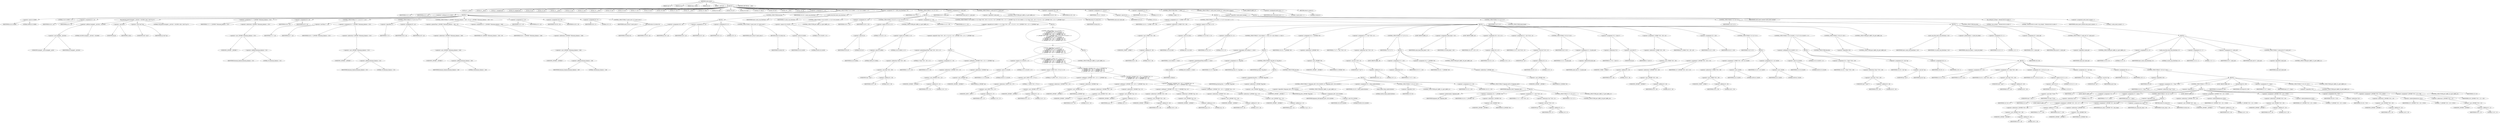 digraph cache_insert {  
"1000126" [label = "(METHOD,cache_insert)" ]
"1000127" [label = "(PARAM,char *s)" ]
"1000128" [label = "(PARAM,int cp)" ]
"1000129" [label = "(PARAM,time_t time1)" ]
"1000130" [label = "(PARAM,int a4)" ]
"1000131" [label = "(PARAM,__int16 a5)" ]
"1000132" [label = "(BLOCK,,)" ]
"1000133" [label = "(LOCAL,v5: __int16)" ]
"1000134" [label = "(LOCAL,v6: __int16)" ]
"1000135" [label = "(LOCAL,v7: unsigned int)" ]
"1000136" [label = "(LOCAL,v8: unsigned int)" ]
"1000137" [label = "(LOCAL,v9: int)" ]
"1000138" [label = "(LOCAL,v10: int)" ]
"1000139" [label = "(LOCAL,v11: __int16)" ]
"1000140" [label = "(LOCAL,v12: int)" ]
"1000141" [label = "(LOCAL,v13: int)" ]
"1000142" [label = "(LOCAL,v14: __int16)" ]
"1000143" [label = "(LOCAL,v15: int)" ]
"1000144" [label = "(LOCAL,v16: int)" ]
"1000145" [label = "(LOCAL,v17: int *)" ]
"1000146" [label = "(LOCAL,v19: int)" ]
"1000147" [label = "(LOCAL,v20: bool)" ]
"1000148" [label = "(LOCAL,v21: int *)" ]
"1000149" [label = "(LOCAL,v22: __int16)" ]
"1000150" [label = "(LOCAL,v23: char)" ]
"1000151" [label = "(LOCAL,v24: char *)" ]
"1000152" [label = "(LOCAL,v25: int *)" ]
"1000153" [label = "(LOCAL,v26: char *)" ]
"1000154" [label = "(LOCAL,v27: time_t)" ]
"1000155" [label = "(LOCAL,v28: int)" ]
"1000156" [label = "(LOCAL,v29: __int16)" ]
"1000157" [label = "(LOCAL,v30: int)" ]
"1000158" [label = "(<operator>.assignment,v5 = a5)" ]
"1000159" [label = "(IDENTIFIER,v5,v5 = a5)" ]
"1000160" [label = "(IDENTIFIER,a5,v5 = a5)" ]
"1000161" [label = "(CONTROL_STRUCTURE,if ( (a5 & 0x980) != 0 ),if ( (a5 & 0x980) != 0 ))" ]
"1000162" [label = "(<operator>.notEquals,(a5 & 0x980) != 0)" ]
"1000163" [label = "(<operator>.and,a5 & 0x980)" ]
"1000164" [label = "(IDENTIFIER,a5,a5 & 0x980)" ]
"1000165" [label = "(LITERAL,0x980,a5 & 0x980)" ]
"1000166" [label = "(LITERAL,0,(a5 & 0x980) != 0)" ]
"1000167" [label = "(BLOCK,,)" ]
"1000168" [label = "(<operator>.assignment,v6 = a5)" ]
"1000169" [label = "(IDENTIFIER,v6,v6 = a5)" ]
"1000170" [label = "(IDENTIFIER,a5,v6 = a5)" ]
"1000171" [label = "(log_query,log_query((unsigned __int16)a5 + 0x10000, (int)s, (void *)cp, 0))" ]
"1000172" [label = "(<operator>.addition,(unsigned __int16)a5 + 0x10000)" ]
"1000173" [label = "(<operator>.cast,(unsigned __int16)a5)" ]
"1000174" [label = "(UNKNOWN,unsigned __int16,unsigned __int16)" ]
"1000175" [label = "(IDENTIFIER,a5,(unsigned __int16)a5)" ]
"1000176" [label = "(LITERAL,0x10000,(unsigned __int16)a5 + 0x10000)" ]
"1000177" [label = "(<operator>.cast,(int)s)" ]
"1000178" [label = "(UNKNOWN,int,int)" ]
"1000179" [label = "(IDENTIFIER,s,(int)s)" ]
"1000180" [label = "(<operator>.cast,(void *)cp)" ]
"1000181" [label = "(UNKNOWN,void *,void *)" ]
"1000182" [label = "(IDENTIFIER,cp,(void *)cp)" ]
"1000183" [label = "(LITERAL,0,log_query((unsigned __int16)a5 + 0x10000, (int)s, (void *)cp, 0))" ]
"1000184" [label = "(<operator>.assignment,v7 = *(_DWORD *)(dnsmasq_daemon + 252))" ]
"1000185" [label = "(IDENTIFIER,v7,v7 = *(_DWORD *)(dnsmasq_daemon + 252))" ]
"1000186" [label = "(<operator>.indirection,*(_DWORD *)(dnsmasq_daemon + 252))" ]
"1000187" [label = "(<operator>.cast,(_DWORD *)(dnsmasq_daemon + 252))" ]
"1000188" [label = "(UNKNOWN,_DWORD *,_DWORD *)" ]
"1000189" [label = "(<operator>.addition,dnsmasq_daemon + 252)" ]
"1000190" [label = "(IDENTIFIER,dnsmasq_daemon,dnsmasq_daemon + 252)" ]
"1000191" [label = "(LITERAL,252,dnsmasq_daemon + 252)" ]
"1000192" [label = "(<operator>.assignment,v8 = a4)" ]
"1000193" [label = "(IDENTIFIER,v8,v8 = a4)" ]
"1000194" [label = "(IDENTIFIER,a4,v8 = a4)" ]
"1000195" [label = "(CONTROL_STRUCTURE,if ( v7 < a4 ),if ( v7 < a4 ))" ]
"1000196" [label = "(<operator>.lessThan,v7 < a4)" ]
"1000197" [label = "(IDENTIFIER,v7,v7 < a4)" ]
"1000198" [label = "(IDENTIFIER,a4,v7 < a4)" ]
"1000199" [label = "(<operator>.assignment,v8 = *(_DWORD *)(dnsmasq_daemon + 252))" ]
"1000200" [label = "(IDENTIFIER,v8,v8 = *(_DWORD *)(dnsmasq_daemon + 252))" ]
"1000201" [label = "(<operator>.indirection,*(_DWORD *)(dnsmasq_daemon + 252))" ]
"1000202" [label = "(<operator>.cast,(_DWORD *)(dnsmasq_daemon + 252))" ]
"1000203" [label = "(UNKNOWN,_DWORD *,_DWORD *)" ]
"1000204" [label = "(<operator>.addition,dnsmasq_daemon + 252)" ]
"1000205" [label = "(IDENTIFIER,dnsmasq_daemon,dnsmasq_daemon + 252)" ]
"1000206" [label = "(LITERAL,252,dnsmasq_daemon + 252)" ]
"1000207" [label = "(CONTROL_STRUCTURE,if ( !v7 ),if ( !v7 ))" ]
"1000208" [label = "(<operator>.logicalNot,!v7)" ]
"1000209" [label = "(IDENTIFIER,v7,!v7)" ]
"1000210" [label = "(<operator>.assignment,v8 = a4)" ]
"1000211" [label = "(IDENTIFIER,v8,v8 = a4)" ]
"1000212" [label = "(IDENTIFIER,a4,v8 = a4)" ]
"1000213" [label = "(CONTROL_STRUCTURE,if ( *(_DWORD *)(dnsmasq_daemon + 248) > v8 ),if ( *(_DWORD *)(dnsmasq_daemon + 248) > v8 ))" ]
"1000214" [label = "(<operator>.greaterThan,*(_DWORD *)(dnsmasq_daemon + 248) > v8)" ]
"1000215" [label = "(<operator>.indirection,*(_DWORD *)(dnsmasq_daemon + 248))" ]
"1000216" [label = "(<operator>.cast,(_DWORD *)(dnsmasq_daemon + 248))" ]
"1000217" [label = "(UNKNOWN,_DWORD *,_DWORD *)" ]
"1000218" [label = "(<operator>.addition,dnsmasq_daemon + 248)" ]
"1000219" [label = "(IDENTIFIER,dnsmasq_daemon,dnsmasq_daemon + 248)" ]
"1000220" [label = "(LITERAL,248,dnsmasq_daemon + 248)" ]
"1000221" [label = "(IDENTIFIER,v8,*(_DWORD *)(dnsmasq_daemon + 248) > v8)" ]
"1000222" [label = "(<operator>.assignment,v8 = *(_DWORD *)(dnsmasq_daemon + 248))" ]
"1000223" [label = "(IDENTIFIER,v8,v8 = *(_DWORD *)(dnsmasq_daemon + 248))" ]
"1000224" [label = "(<operator>.indirection,*(_DWORD *)(dnsmasq_daemon + 248))" ]
"1000225" [label = "(<operator>.cast,(_DWORD *)(dnsmasq_daemon + 248))" ]
"1000226" [label = "(UNKNOWN,_DWORD *,_DWORD *)" ]
"1000227" [label = "(<operator>.addition,dnsmasq_daemon + 248)" ]
"1000228" [label = "(IDENTIFIER,dnsmasq_daemon,dnsmasq_daemon + 248)" ]
"1000229" [label = "(LITERAL,248,dnsmasq_daemon + 248)" ]
"1000230" [label = "(<operator>.assignment,v5 = a5)" ]
"1000231" [label = "(IDENTIFIER,v5,v5 = a5)" ]
"1000232" [label = "(IDENTIFIER,a5,v5 = a5)" ]
"1000233" [label = "(<operator>.assignment,v30 = v8)" ]
"1000234" [label = "(IDENTIFIER,v30,v30 = v8)" ]
"1000235" [label = "(IDENTIFIER,v8,v30 = v8)" ]
"1000236" [label = "(<operator>.assignment,v9 = 0)" ]
"1000237" [label = "(IDENTIFIER,v9,v9 = 0)" ]
"1000238" [label = "(LITERAL,0,v9 = 0)" ]
"1000239" [label = "(CONTROL_STRUCTURE,if ( insert_error ),if ( insert_error ))" ]
"1000240" [label = "(IDENTIFIER,insert_error,if ( insert_error ))" ]
"1000241" [label = "(RETURN,return v9;,return v9;)" ]
"1000242" [label = "(IDENTIFIER,v9,return v9;)" ]
"1000243" [label = "(CONTROL_STRUCTURE,else,else)" ]
"1000244" [label = "(BLOCK,,)" ]
"1000245" [label = "(<operator>.assignment,v30 = a4)" ]
"1000246" [label = "(IDENTIFIER,v30,v30 = a4)" ]
"1000247" [label = "(IDENTIFIER,a4,v30 = a4)" ]
"1000248" [label = "(<operator>.assignment,v6 = a5)" ]
"1000249" [label = "(IDENTIFIER,v6,v6 = a5)" ]
"1000250" [label = "(IDENTIFIER,a5,v6 = a5)" ]
"1000251" [label = "(<operator>.assignment,v9 = 0)" ]
"1000252" [label = "(IDENTIFIER,v9,v9 = 0)" ]
"1000253" [label = "(LITERAL,0,v9 = 0)" ]
"1000254" [label = "(CONTROL_STRUCTURE,if ( insert_error ),if ( insert_error ))" ]
"1000255" [label = "(IDENTIFIER,insert_error,if ( insert_error ))" ]
"1000256" [label = "(RETURN,return v9;,return v9;)" ]
"1000257" [label = "(IDENTIFIER,v9,return v9;)" ]
"1000258" [label = "(<operator>.assignment,v10 = cache_scan_free(time1, v5))" ]
"1000259" [label = "(IDENTIFIER,v10,v10 = cache_scan_free(time1, v5))" ]
"1000260" [label = "(cache_scan_free,cache_scan_free(time1, v5))" ]
"1000261" [label = "(IDENTIFIER,time1,cache_scan_free(time1, v5))" ]
"1000262" [label = "(IDENTIFIER,v5,cache_scan_free(time1, v5))" ]
"1000263" [label = "(CONTROL_STRUCTURE,if ( v10 ),if ( v10 ))" ]
"1000264" [label = "(IDENTIFIER,v10,if ( v10 ))" ]
"1000265" [label = "(BLOCK,,)" ]
"1000266" [label = "(CONTROL_STRUCTURE,if ( (v6 & 0x180) == 0 ),if ( (v6 & 0x180) == 0 ))" ]
"1000267" [label = "(<operator>.equals,(v6 & 0x180) == 0)" ]
"1000268" [label = "(<operator>.and,v6 & 0x180)" ]
"1000269" [label = "(IDENTIFIER,v6,v6 & 0x180)" ]
"1000270" [label = "(LITERAL,0x180,v6 & 0x180)" ]
"1000271" [label = "(LITERAL,0,(v6 & 0x180) == 0)" ]
"1000272" [label = "(CONTROL_STRUCTURE,goto LABEL_41;,goto LABEL_41;)" ]
"1000273" [label = "(<operator>.assignment,v9 = v10)" ]
"1000274" [label = "(IDENTIFIER,v9,v9 = v10)" ]
"1000275" [label = "(IDENTIFIER,v10,v9 = v10)" ]
"1000276" [label = "(CONTROL_STRUCTURE,if ( (v6 & 8) == 0 ),if ( (v6 & 8) == 0 ))" ]
"1000277" [label = "(<operator>.equals,(v6 & 8) == 0)" ]
"1000278" [label = "(<operator>.and,v6 & 8)" ]
"1000279" [label = "(IDENTIFIER,v6,v6 & 8)" ]
"1000280" [label = "(LITERAL,8,v6 & 8)" ]
"1000281" [label = "(LITERAL,0,(v6 & 8) == 0)" ]
"1000282" [label = "(CONTROL_STRUCTURE,goto LABEL_41;,goto LABEL_41;)" ]
"1000283" [label = "(<operator>.assignment,v11 = v6)" ]
"1000284" [label = "(IDENTIFIER,v11,v11 = v6)" ]
"1000285" [label = "(IDENTIFIER,v6,v11 = v6)" ]
"1000286" [label = "(CONTROL_STRUCTURE,if ( (a5 & 0x80u) == 0 || *(char *)(v9 + 36) >= 0 || (v11 = v6, *(_DWORD *)(v9 + 12) != *(_DWORD *)cp) ),if ( (a5 & 0x80u) == 0 || *(char *)(v9 + 36) >= 0 || (v11 = v6, *(_DWORD *)(v9 + 12) != *(_DWORD *)cp) ))" ]
"1000287" [label = "(<operator>.logicalOr,(a5 & 0x80u) == 0 || *(char *)(v9 + 36) >= 0 || (v11 = v6, *(_DWORD *)(v9 + 12) != *(_DWORD *)cp))" ]
"1000288" [label = "(<operator>.equals,(a5 & 0x80u) == 0)" ]
"1000289" [label = "(<operator>.and,a5 & 0x80u)" ]
"1000290" [label = "(IDENTIFIER,a5,a5 & 0x80u)" ]
"1000291" [label = "(LITERAL,0x80u,a5 & 0x80u)" ]
"1000292" [label = "(LITERAL,0,(a5 & 0x80u) == 0)" ]
"1000293" [label = "(<operator>.logicalOr,*(char *)(v9 + 36) >= 0 || (v11 = v6, *(_DWORD *)(v9 + 12) != *(_DWORD *)cp))" ]
"1000294" [label = "(<operator>.greaterEqualsThan,*(char *)(v9 + 36) >= 0)" ]
"1000295" [label = "(<operator>.indirection,*(char *)(v9 + 36))" ]
"1000296" [label = "(<operator>.cast,(char *)(v9 + 36))" ]
"1000297" [label = "(UNKNOWN,char *,char *)" ]
"1000298" [label = "(<operator>.addition,v9 + 36)" ]
"1000299" [label = "(IDENTIFIER,v9,v9 + 36)" ]
"1000300" [label = "(LITERAL,36,v9 + 36)" ]
"1000301" [label = "(LITERAL,0,*(char *)(v9 + 36) >= 0)" ]
"1000302" [label = "(BLOCK,,)" ]
"1000303" [label = "(<operator>.assignment,v11 = v6)" ]
"1000304" [label = "(IDENTIFIER,v11,v11 = v6)" ]
"1000305" [label = "(IDENTIFIER,v6,v11 = v6)" ]
"1000306" [label = "(<operator>.notEquals,*(_DWORD *)(v9 + 12) != *(_DWORD *)cp)" ]
"1000307" [label = "(<operator>.indirection,*(_DWORD *)(v9 + 12))" ]
"1000308" [label = "(<operator>.cast,(_DWORD *)(v9 + 12))" ]
"1000309" [label = "(UNKNOWN,_DWORD *,_DWORD *)" ]
"1000310" [label = "(<operator>.addition,v9 + 12)" ]
"1000311" [label = "(IDENTIFIER,v9,v9 + 12)" ]
"1000312" [label = "(LITERAL,12,v9 + 12)" ]
"1000313" [label = "(<operator>.indirection,*(_DWORD *)cp)" ]
"1000314" [label = "(<operator>.cast,(_DWORD *)cp)" ]
"1000315" [label = "(UNKNOWN,_DWORD *,_DWORD *)" ]
"1000316" [label = "(IDENTIFIER,cp,(_DWORD *)cp)" ]
"1000317" [label = "(BLOCK,,)" ]
"1000318" [label = "(CONTROL_STRUCTURE,if ( (v11 & 0x100) == 0\n        || (*(_BYTE *)(v9 + 37) & 1) == 0\n        || *(_DWORD *)(v9 + 12) != *(_DWORD *)cp\n        || *(_DWORD *)(v9 + 16) != *(_DWORD *)(cp + 4)\n        || *(_DWORD *)(v9 + 20) != *(_DWORD *)(cp + 8)\n        || *(_DWORD *)(v9 + 24) != *(_DWORD *)(cp + 12) ),if ( (v11 & 0x100) == 0\n        || (*(_BYTE *)(v9 + 37) & 1) == 0\n        || *(_DWORD *)(v9 + 12) != *(_DWORD *)cp\n        || *(_DWORD *)(v9 + 16) != *(_DWORD *)(cp + 4)\n        || *(_DWORD *)(v9 + 20) != *(_DWORD *)(cp + 8)\n        || *(_DWORD *)(v9 + 24) != *(_DWORD *)(cp + 12) ))" ]
"1000319" [label = "(<operator>.logicalOr,(v11 & 0x100) == 0\n        || (*(_BYTE *)(v9 + 37) & 1) == 0\n        || *(_DWORD *)(v9 + 12) != *(_DWORD *)cp\n        || *(_DWORD *)(v9 + 16) != *(_DWORD *)(cp + 4)\n        || *(_DWORD *)(v9 + 20) != *(_DWORD *)(cp + 8)\n        || *(_DWORD *)(v9 + 24) != *(_DWORD *)(cp + 12))" ]
"1000320" [label = "(<operator>.equals,(v11 & 0x100) == 0)" ]
"1000321" [label = "(<operator>.and,v11 & 0x100)" ]
"1000322" [label = "(IDENTIFIER,v11,v11 & 0x100)" ]
"1000323" [label = "(LITERAL,0x100,v11 & 0x100)" ]
"1000324" [label = "(LITERAL,0,(v11 & 0x100) == 0)" ]
"1000325" [label = "(<operator>.logicalOr,(*(_BYTE *)(v9 + 37) & 1) == 0\n        || *(_DWORD *)(v9 + 12) != *(_DWORD *)cp\n        || *(_DWORD *)(v9 + 16) != *(_DWORD *)(cp + 4)\n        || *(_DWORD *)(v9 + 20) != *(_DWORD *)(cp + 8)\n        || *(_DWORD *)(v9 + 24) != *(_DWORD *)(cp + 12))" ]
"1000326" [label = "(<operator>.equals,(*(_BYTE *)(v9 + 37) & 1) == 0)" ]
"1000327" [label = "(<operator>.and,*(_BYTE *)(v9 + 37) & 1)" ]
"1000328" [label = "(<operator>.indirection,*(_BYTE *)(v9 + 37))" ]
"1000329" [label = "(<operator>.cast,(_BYTE *)(v9 + 37))" ]
"1000330" [label = "(UNKNOWN,_BYTE *,_BYTE *)" ]
"1000331" [label = "(<operator>.addition,v9 + 37)" ]
"1000332" [label = "(IDENTIFIER,v9,v9 + 37)" ]
"1000333" [label = "(LITERAL,37,v9 + 37)" ]
"1000334" [label = "(LITERAL,1,*(_BYTE *)(v9 + 37) & 1)" ]
"1000335" [label = "(LITERAL,0,(*(_BYTE *)(v9 + 37) & 1) == 0)" ]
"1000336" [label = "(<operator>.logicalOr,*(_DWORD *)(v9 + 12) != *(_DWORD *)cp\n        || *(_DWORD *)(v9 + 16) != *(_DWORD *)(cp + 4)\n        || *(_DWORD *)(v9 + 20) != *(_DWORD *)(cp + 8)\n        || *(_DWORD *)(v9 + 24) != *(_DWORD *)(cp + 12))" ]
"1000337" [label = "(<operator>.notEquals,*(_DWORD *)(v9 + 12) != *(_DWORD *)cp)" ]
"1000338" [label = "(<operator>.indirection,*(_DWORD *)(v9 + 12))" ]
"1000339" [label = "(<operator>.cast,(_DWORD *)(v9 + 12))" ]
"1000340" [label = "(UNKNOWN,_DWORD *,_DWORD *)" ]
"1000341" [label = "(<operator>.addition,v9 + 12)" ]
"1000342" [label = "(IDENTIFIER,v9,v9 + 12)" ]
"1000343" [label = "(LITERAL,12,v9 + 12)" ]
"1000344" [label = "(<operator>.indirection,*(_DWORD *)cp)" ]
"1000345" [label = "(<operator>.cast,(_DWORD *)cp)" ]
"1000346" [label = "(UNKNOWN,_DWORD *,_DWORD *)" ]
"1000347" [label = "(IDENTIFIER,cp,(_DWORD *)cp)" ]
"1000348" [label = "(<operator>.logicalOr,*(_DWORD *)(v9 + 16) != *(_DWORD *)(cp + 4)\n        || *(_DWORD *)(v9 + 20) != *(_DWORD *)(cp + 8)\n        || *(_DWORD *)(v9 + 24) != *(_DWORD *)(cp + 12))" ]
"1000349" [label = "(<operator>.notEquals,*(_DWORD *)(v9 + 16) != *(_DWORD *)(cp + 4))" ]
"1000350" [label = "(<operator>.indirection,*(_DWORD *)(v9 + 16))" ]
"1000351" [label = "(<operator>.cast,(_DWORD *)(v9 + 16))" ]
"1000352" [label = "(UNKNOWN,_DWORD *,_DWORD *)" ]
"1000353" [label = "(<operator>.addition,v9 + 16)" ]
"1000354" [label = "(IDENTIFIER,v9,v9 + 16)" ]
"1000355" [label = "(LITERAL,16,v9 + 16)" ]
"1000356" [label = "(<operator>.indirection,*(_DWORD *)(cp + 4))" ]
"1000357" [label = "(<operator>.cast,(_DWORD *)(cp + 4))" ]
"1000358" [label = "(UNKNOWN,_DWORD *,_DWORD *)" ]
"1000359" [label = "(<operator>.addition,cp + 4)" ]
"1000360" [label = "(IDENTIFIER,cp,cp + 4)" ]
"1000361" [label = "(LITERAL,4,cp + 4)" ]
"1000362" [label = "(<operator>.logicalOr,*(_DWORD *)(v9 + 20) != *(_DWORD *)(cp + 8)\n        || *(_DWORD *)(v9 + 24) != *(_DWORD *)(cp + 12))" ]
"1000363" [label = "(<operator>.notEquals,*(_DWORD *)(v9 + 20) != *(_DWORD *)(cp + 8))" ]
"1000364" [label = "(<operator>.indirection,*(_DWORD *)(v9 + 20))" ]
"1000365" [label = "(<operator>.cast,(_DWORD *)(v9 + 20))" ]
"1000366" [label = "(UNKNOWN,_DWORD *,_DWORD *)" ]
"1000367" [label = "(<operator>.addition,v9 + 20)" ]
"1000368" [label = "(IDENTIFIER,v9,v9 + 20)" ]
"1000369" [label = "(LITERAL,20,v9 + 20)" ]
"1000370" [label = "(<operator>.indirection,*(_DWORD *)(cp + 8))" ]
"1000371" [label = "(<operator>.cast,(_DWORD *)(cp + 8))" ]
"1000372" [label = "(UNKNOWN,_DWORD *,_DWORD *)" ]
"1000373" [label = "(<operator>.addition,cp + 8)" ]
"1000374" [label = "(IDENTIFIER,cp,cp + 8)" ]
"1000375" [label = "(LITERAL,8,cp + 8)" ]
"1000376" [label = "(<operator>.notEquals,*(_DWORD *)(v9 + 24) != *(_DWORD *)(cp + 12))" ]
"1000377" [label = "(<operator>.indirection,*(_DWORD *)(v9 + 24))" ]
"1000378" [label = "(<operator>.cast,(_DWORD *)(v9 + 24))" ]
"1000379" [label = "(UNKNOWN,_DWORD *,_DWORD *)" ]
"1000380" [label = "(<operator>.addition,v9 + 24)" ]
"1000381" [label = "(IDENTIFIER,v9,v9 + 24)" ]
"1000382" [label = "(LITERAL,24,v9 + 24)" ]
"1000383" [label = "(<operator>.indirection,*(_DWORD *)(cp + 12))" ]
"1000384" [label = "(<operator>.cast,(_DWORD *)(cp + 12))" ]
"1000385" [label = "(UNKNOWN,_DWORD *,_DWORD *)" ]
"1000386" [label = "(<operator>.addition,cp + 12)" ]
"1000387" [label = "(IDENTIFIER,cp,cp + 12)" ]
"1000388" [label = "(LITERAL,12,cp + 12)" ]
"1000389" [label = "(BLOCK,,)" ]
"1000390" [label = "(CONTROL_STRUCTURE,goto LABEL_41;,goto LABEL_41;)" ]
"1000391" [label = "(RETURN,return v9;,return v9;)" ]
"1000392" [label = "(IDENTIFIER,v9,return v9;)" ]
"1000393" [label = "(<operator>.assignment,v9 = cache_tail)" ]
"1000394" [label = "(IDENTIFIER,v9,v9 = cache_tail)" ]
"1000395" [label = "(IDENTIFIER,cache_tail,v9 = cache_tail)" ]
"1000396" [label = "(CONTROL_STRUCTURE,if ( !cache_tail ),if ( !cache_tail ))" ]
"1000397" [label = "(<operator>.logicalNot,!cache_tail)" ]
"1000398" [label = "(IDENTIFIER,cache_tail,!cache_tail)" ]
"1000399" [label = "(CONTROL_STRUCTURE,goto LABEL_41;,goto LABEL_41;)" ]
"1000400" [label = "(<operator>.assignment,v29 = v6)" ]
"1000401" [label = "(IDENTIFIER,v29,v29 = v6)" ]
"1000402" [label = "(IDENTIFIER,v6,v29 = v6)" ]
"1000403" [label = "(<operator>.assignment,v12 = v6 & 4)" ]
"1000404" [label = "(IDENTIFIER,v12,v12 = v6 & 4)" ]
"1000405" [label = "(<operator>.and,v6 & 4)" ]
"1000406" [label = "(IDENTIFIER,v6,v6 & 4)" ]
"1000407" [label = "(LITERAL,4,v6 & 4)" ]
"1000408" [label = "(<operator>.assignment,v13 = 0)" ]
"1000409" [label = "(IDENTIFIER,v13,v13 = 0)" ]
"1000410" [label = "(LITERAL,0,v13 = 0)" ]
"1000411" [label = "(CONTROL_STRUCTURE,while ( 1 ),while ( 1 ))" ]
"1000412" [label = "(LITERAL,1,while ( 1 ))" ]
"1000413" [label = "(BLOCK,,)" ]
"1000414" [label = "(<operator>.assignment,v14 = *(_WORD *)(v9 + 36))" ]
"1000415" [label = "(IDENTIFIER,v14,v14 = *(_WORD *)(v9 + 36))" ]
"1000416" [label = "(<operator>.indirection,*(_WORD *)(v9 + 36))" ]
"1000417" [label = "(<operator>.cast,(_WORD *)(v9 + 36))" ]
"1000418" [label = "(UNKNOWN,_WORD *,_WORD *)" ]
"1000419" [label = "(<operator>.addition,v9 + 36)" ]
"1000420" [label = "(IDENTIFIER,v9,v9 + 36)" ]
"1000421" [label = "(LITERAL,36,v9 + 36)" ]
"1000422" [label = "(CONTROL_STRUCTURE,if ( (v14 & 0xC) == 0 ),if ( (v14 & 0xC) == 0 ))" ]
"1000423" [label = "(<operator>.equals,(v14 & 0xC) == 0)" ]
"1000424" [label = "(<operator>.and,v14 & 0xC)" ]
"1000425" [label = "(IDENTIFIER,v14,v14 & 0xC)" ]
"1000426" [label = "(LITERAL,0xC,v14 & 0xC)" ]
"1000427" [label = "(LITERAL,0,(v14 & 0xC) == 0)" ]
"1000428" [label = "(BLOCK,,)" ]
"1000429" [label = "(<operator>.assignment,v15 = 0)" ]
"1000430" [label = "(IDENTIFIER,v15,v15 = 0)" ]
"1000431" [label = "(LITERAL,0,v15 = 0)" ]
"1000432" [label = "(CONTROL_STRUCTURE,if ( s && strlen(s) >= 0x32 ),if ( s && strlen(s) >= 0x32 ))" ]
"1000433" [label = "(<operator>.logicalAnd,s && strlen(s) >= 0x32)" ]
"1000434" [label = "(IDENTIFIER,s,s && strlen(s) >= 0x32)" ]
"1000435" [label = "(<operator>.greaterEqualsThan,strlen(s) >= 0x32)" ]
"1000436" [label = "(strlen,strlen(s))" ]
"1000437" [label = "(IDENTIFIER,s,strlen(s))" ]
"1000438" [label = "(LITERAL,0x32,strlen(s) >= 0x32)" ]
"1000439" [label = "(BLOCK,,)" ]
"1000440" [label = "(<operator>.assignment,v15 = big_free)" ]
"1000441" [label = "(IDENTIFIER,v15,v15 = big_free)" ]
"1000442" [label = "(IDENTIFIER,big_free,v15 = big_free)" ]
"1000443" [label = "(CONTROL_STRUCTURE,if ( big_free ),if ( big_free ))" ]
"1000444" [label = "(IDENTIFIER,big_free,if ( big_free ))" ]
"1000445" [label = "(BLOCK,,)" ]
"1000446" [label = "(<operator>.assignment,big_free = *(_DWORD *)big_free)" ]
"1000447" [label = "(IDENTIFIER,big_free,big_free = *(_DWORD *)big_free)" ]
"1000448" [label = "(<operator>.indirection,*(_DWORD *)big_free)" ]
"1000449" [label = "(<operator>.cast,(_DWORD *)big_free)" ]
"1000450" [label = "(UNKNOWN,_DWORD *,_DWORD *)" ]
"1000451" [label = "(IDENTIFIER,big_free,(_DWORD *)big_free)" ]
"1000452" [label = "(CONTROL_STRUCTURE,else,else)" ]
"1000453" [label = "(BLOCK,,)" ]
"1000454" [label = "(CONTROL_STRUCTURE,if ( !(bignames_left | v29 & 0x5000) ),if ( !(bignames_left | v29 & 0x5000) ))" ]
"1000455" [label = "(<operator>.logicalNot,!(bignames_left | v29 & 0x5000))" ]
"1000456" [label = "(<operator>.or,bignames_left | v29 & 0x5000)" ]
"1000457" [label = "(IDENTIFIER,bignames_left,bignames_left | v29 & 0x5000)" ]
"1000458" [label = "(<operator>.and,v29 & 0x5000)" ]
"1000459" [label = "(IDENTIFIER,v29,v29 & 0x5000)" ]
"1000460" [label = "(LITERAL,0x5000,v29 & 0x5000)" ]
"1000461" [label = "(CONTROL_STRUCTURE,goto LABEL_41;,goto LABEL_41;)" ]
"1000462" [label = "(<operator>.assignment,v19 = whine_malloc(0x404u))" ]
"1000463" [label = "(IDENTIFIER,v19,v19 = whine_malloc(0x404u))" ]
"1000464" [label = "(whine_malloc,whine_malloc(0x404u))" ]
"1000465" [label = "(LITERAL,0x404u,whine_malloc(0x404u))" ]
"1000466" [label = "(CONTROL_STRUCTURE,if ( !v19 ),if ( !v19 ))" ]
"1000467" [label = "(<operator>.logicalNot,!v19)" ]
"1000468" [label = "(IDENTIFIER,v19,!v19)" ]
"1000469" [label = "(CONTROL_STRUCTURE,goto LABEL_41;,goto LABEL_41;)" ]
"1000470" [label = "(<operator>.assignment,v15 = v19)" ]
"1000471" [label = "(IDENTIFIER,v15,v15 = v19)" ]
"1000472" [label = "(IDENTIFIER,v19,v15 = v19)" ]
"1000473" [label = "(CONTROL_STRUCTURE,if ( bignames_left ),if ( bignames_left ))" ]
"1000474" [label = "(IDENTIFIER,bignames_left,if ( bignames_left ))" ]
"1000475" [label = "(BLOCK,,)" ]
"1000476" [label = "(<operator>.preDecrement,--bignames_left)" ]
"1000477" [label = "(IDENTIFIER,bignames_left,--bignames_left)" ]
"1000478" [label = "(<operator>.assignment,v16 = *(_DWORD *)v9)" ]
"1000479" [label = "(IDENTIFIER,v16,v16 = *(_DWORD *)v9)" ]
"1000480" [label = "(<operator>.indirection,*(_DWORD *)v9)" ]
"1000481" [label = "(<operator>.cast,(_DWORD *)v9)" ]
"1000482" [label = "(UNKNOWN,_DWORD *,_DWORD *)" ]
"1000483" [label = "(IDENTIFIER,v9,(_DWORD *)v9)" ]
"1000484" [label = "(<operator>.assignment,v17 = *(int **)(v9 + 4))" ]
"1000485" [label = "(IDENTIFIER,v17,v17 = *(int **)(v9 + 4))" ]
"1000486" [label = "(<operator>.indirection,*(int **)(v9 + 4))" ]
"1000487" [label = "(<operator>.cast,(int **)(v9 + 4))" ]
"1000488" [label = "(UNKNOWN,int **,int **)" ]
"1000489" [label = "(<operator>.addition,v9 + 4)" ]
"1000490" [label = "(IDENTIFIER,v9,v9 + 4)" ]
"1000491" [label = "(LITERAL,4,v9 + 4)" ]
"1000492" [label = "(CONTROL_STRUCTURE,if ( v17 ),if ( v17 ))" ]
"1000493" [label = "(IDENTIFIER,v17,if ( v17 ))" ]
"1000494" [label = "(CONTROL_STRUCTURE,goto LABEL_38;,goto LABEL_38;)" ]
"1000495" [label = "(CONTROL_STRUCTURE,goto LABEL_47;,goto LABEL_47;)" ]
"1000496" [label = "(<operator>.assignment,v16 = *(_DWORD *)v9)" ]
"1000497" [label = "(IDENTIFIER,v16,v16 = *(_DWORD *)v9)" ]
"1000498" [label = "(<operator>.indirection,*(_DWORD *)v9)" ]
"1000499" [label = "(<operator>.cast,(_DWORD *)v9)" ]
"1000500" [label = "(UNKNOWN,_DWORD *,_DWORD *)" ]
"1000501" [label = "(IDENTIFIER,v9,(_DWORD *)v9)" ]
"1000502" [label = "(<operator>.assignment,v17 = *(int **)(v9 + 4))" ]
"1000503" [label = "(IDENTIFIER,v17,v17 = *(int **)(v9 + 4))" ]
"1000504" [label = "(<operator>.indirection,*(int **)(v9 + 4))" ]
"1000505" [label = "(<operator>.cast,(int **)(v9 + 4))" ]
"1000506" [label = "(UNKNOWN,int **,int **)" ]
"1000507" [label = "(<operator>.addition,v9 + 4)" ]
"1000508" [label = "(IDENTIFIER,v9,v9 + 4)" ]
"1000509" [label = "(LITERAL,4,v9 + 4)" ]
"1000510" [label = "(CONTROL_STRUCTURE,if ( v17 ),if ( v17 ))" ]
"1000511" [label = "(IDENTIFIER,v17,if ( v17 ))" ]
"1000512" [label = "(BLOCK,,)" ]
"1000513" [label = "(JUMP_TARGET,LABEL_38)" ]
"1000514" [label = "(<operator>.assignment,*v17 = v16)" ]
"1000515" [label = "(<operator>.indirection,*v17)" ]
"1000516" [label = "(IDENTIFIER,v17,*v17 = v16)" ]
"1000517" [label = "(IDENTIFIER,v16,*v17 = v16)" ]
"1000518" [label = "(<operator>.assignment,v16 = *(_DWORD *)v9)" ]
"1000519" [label = "(IDENTIFIER,v16,v16 = *(_DWORD *)v9)" ]
"1000520" [label = "(<operator>.indirection,*(_DWORD *)v9)" ]
"1000521" [label = "(<operator>.cast,(_DWORD *)v9)" ]
"1000522" [label = "(UNKNOWN,_DWORD *,_DWORD *)" ]
"1000523" [label = "(IDENTIFIER,v9,(_DWORD *)v9)" ]
"1000524" [label = "(CONTROL_STRUCTURE,goto LABEL_48;,goto LABEL_48;)" ]
"1000525" [label = "(JUMP_TARGET,LABEL_47)" ]
"1000526" [label = "(<operator>.assignment,cache_head = v16)" ]
"1000527" [label = "(IDENTIFIER,cache_head,cache_head = v16)" ]
"1000528" [label = "(IDENTIFIER,v16,cache_head = v16)" ]
"1000529" [label = "(JUMP_TARGET,LABEL_48)" ]
"1000530" [label = "(<operator>.assignment,v20 = v16 == 0)" ]
"1000531" [label = "(IDENTIFIER,v20,v20 = v16 == 0)" ]
"1000532" [label = "(<operator>.equals,v16 == 0)" ]
"1000533" [label = "(IDENTIFIER,v16,v16 == 0)" ]
"1000534" [label = "(LITERAL,0,v16 == 0)" ]
"1000535" [label = "(<operator>.assignment,v21 = (int *)(v16 + 4))" ]
"1000536" [label = "(IDENTIFIER,v21,v21 = (int *)(v16 + 4))" ]
"1000537" [label = "(<operator>.cast,(int *)(v16 + 4))" ]
"1000538" [label = "(UNKNOWN,int *,int *)" ]
"1000539" [label = "(<operator>.addition,v16 + 4)" ]
"1000540" [label = "(IDENTIFIER,v16,v16 + 4)" ]
"1000541" [label = "(LITERAL,4,v16 + 4)" ]
"1000542" [label = "(CONTROL_STRUCTURE,if ( v20 ),if ( v20 ))" ]
"1000543" [label = "(IDENTIFIER,v20,if ( v20 ))" ]
"1000544" [label = "(<operator>.assignment,v21 = &cache_tail)" ]
"1000545" [label = "(IDENTIFIER,v21,v21 = &cache_tail)" ]
"1000546" [label = "(<operator>.addressOf,&cache_tail)" ]
"1000547" [label = "(IDENTIFIER,cache_tail,v21 = &cache_tail)" ]
"1000548" [label = "(<operator>.assignment,*v21 = (int)v17)" ]
"1000549" [label = "(<operator>.indirection,*v21)" ]
"1000550" [label = "(IDENTIFIER,v21,*v21 = (int)v17)" ]
"1000551" [label = "(<operator>.cast,(int)v17)" ]
"1000552" [label = "(UNKNOWN,int,int)" ]
"1000553" [label = "(IDENTIFIER,v17,(int)v17)" ]
"1000554" [label = "(<operator>.assignment,*(_WORD *)(v9 + 36) = a5)" ]
"1000555" [label = "(<operator>.indirection,*(_WORD *)(v9 + 36))" ]
"1000556" [label = "(<operator>.cast,(_WORD *)(v9 + 36))" ]
"1000557" [label = "(UNKNOWN,_WORD *,_WORD *)" ]
"1000558" [label = "(<operator>.addition,v9 + 36)" ]
"1000559" [label = "(IDENTIFIER,v9,v9 + 36)" ]
"1000560" [label = "(LITERAL,36,v9 + 36)" ]
"1000561" [label = "(IDENTIFIER,a5,*(_WORD *)(v9 + 36) = a5)" ]
"1000562" [label = "(<operator>.assignment,v22 = v29)" ]
"1000563" [label = "(IDENTIFIER,v22,v22 = v29)" ]
"1000564" [label = "(IDENTIFIER,v29,v22 = v29)" ]
"1000565" [label = "(CONTROL_STRUCTURE,if ( v15 ),if ( v15 ))" ]
"1000566" [label = "(IDENTIFIER,v15,if ( v15 ))" ]
"1000567" [label = "(BLOCK,,)" ]
"1000568" [label = "(<operator>.assignment,*(_DWORD *)(v9 + 40) = v15)" ]
"1000569" [label = "(<operator>.indirection,*(_DWORD *)(v9 + 40))" ]
"1000570" [label = "(<operator>.cast,(_DWORD *)(v9 + 40))" ]
"1000571" [label = "(UNKNOWN,_DWORD *,_DWORD *)" ]
"1000572" [label = "(<operator>.addition,v9 + 40)" ]
"1000573" [label = "(IDENTIFIER,v9,v9 + 40)" ]
"1000574" [label = "(LITERAL,40,v9 + 40)" ]
"1000575" [label = "(IDENTIFIER,v15,*(_DWORD *)(v9 + 40) = v15)" ]
"1000576" [label = "(<operator>.assignment,*(_WORD *)(v9 + 36) = a5 | 0x200)" ]
"1000577" [label = "(<operator>.indirection,*(_WORD *)(v9 + 36))" ]
"1000578" [label = "(<operator>.cast,(_WORD *)(v9 + 36))" ]
"1000579" [label = "(UNKNOWN,_WORD *,_WORD *)" ]
"1000580" [label = "(<operator>.addition,v9 + 36)" ]
"1000581" [label = "(IDENTIFIER,v9,v9 + 36)" ]
"1000582" [label = "(LITERAL,36,v9 + 36)" ]
"1000583" [label = "(<operator>.or,a5 | 0x200)" ]
"1000584" [label = "(IDENTIFIER,a5,a5 | 0x200)" ]
"1000585" [label = "(LITERAL,0x200,a5 | 0x200)" ]
"1000586" [label = "(<operator>.assignment,v22 = a5 | 0x200)" ]
"1000587" [label = "(IDENTIFIER,v22,v22 = a5 | 0x200)" ]
"1000588" [label = "(<operator>.or,a5 | 0x200)" ]
"1000589" [label = "(IDENTIFIER,a5,a5 | 0x200)" ]
"1000590" [label = "(LITERAL,0x200,a5 | 0x200)" ]
"1000591" [label = "(CONTROL_STRUCTURE,if ( (v22 & 0x200) != 0 ),if ( (v22 & 0x200) != 0 ))" ]
"1000592" [label = "(<operator>.notEquals,(v22 & 0x200) != 0)" ]
"1000593" [label = "(<operator>.and,v22 & 0x200)" ]
"1000594" [label = "(IDENTIFIER,v22,v22 & 0x200)" ]
"1000595" [label = "(LITERAL,0x200,v22 & 0x200)" ]
"1000596" [label = "(LITERAL,0,(v22 & 0x200) != 0)" ]
"1000597" [label = "(BLOCK,,)" ]
"1000598" [label = "(<operator>.assignment,v24 = *(char **)(v9 + 40))" ]
"1000599" [label = "(IDENTIFIER,v24,v24 = *(char **)(v9 + 40))" ]
"1000600" [label = "(<operator>.indirection,*(char **)(v9 + 40))" ]
"1000601" [label = "(<operator>.cast,(char **)(v9 + 40))" ]
"1000602" [label = "(UNKNOWN,char **,char **)" ]
"1000603" [label = "(<operator>.addition,v9 + 40)" ]
"1000604" [label = "(IDENTIFIER,v9,v9 + 40)" ]
"1000605" [label = "(LITERAL,40,v9 + 40)" ]
"1000606" [label = "(<operator>.assignment,v25 = (int *)cp)" ]
"1000607" [label = "(IDENTIFIER,v25,v25 = (int *)cp)" ]
"1000608" [label = "(<operator>.cast,(int *)cp)" ]
"1000609" [label = "(UNKNOWN,int *,int *)" ]
"1000610" [label = "(IDENTIFIER,cp,(int *)cp)" ]
"1000611" [label = "(<operator>.assignment,v26 = s)" ]
"1000612" [label = "(IDENTIFIER,v26,v26 = s)" ]
"1000613" [label = "(IDENTIFIER,s,v26 = s)" ]
"1000614" [label = "(CONTROL_STRUCTURE,else,else)" ]
"1000615" [label = "(BLOCK,,)" ]
"1000616" [label = "(<operator>.assignment,v23 = v22)" ]
"1000617" [label = "(IDENTIFIER,v23,v23 = v22)" ]
"1000618" [label = "(IDENTIFIER,v22,v23 = v22)" ]
"1000619" [label = "(<operator>.assignment,v24 = (char *)(v9 + 40))" ]
"1000620" [label = "(IDENTIFIER,v24,v24 = (char *)(v9 + 40))" ]
"1000621" [label = "(<operator>.cast,(char *)(v9 + 40))" ]
"1000622" [label = "(UNKNOWN,char *,char *)" ]
"1000623" [label = "(<operator>.addition,v9 + 40)" ]
"1000624" [label = "(IDENTIFIER,v9,v9 + 40)" ]
"1000625" [label = "(LITERAL,40,v9 + 40)" ]
"1000626" [label = "(<operator>.assignment,v20 = (v23 & 2) == 0)" ]
"1000627" [label = "(IDENTIFIER,v20,v20 = (v23 & 2) == 0)" ]
"1000628" [label = "(<operator>.equals,(v23 & 2) == 0)" ]
"1000629" [label = "(<operator>.and,v23 & 2)" ]
"1000630" [label = "(IDENTIFIER,v23,v23 & 2)" ]
"1000631" [label = "(LITERAL,2,v23 & 2)" ]
"1000632" [label = "(LITERAL,0,(v23 & 2) == 0)" ]
"1000633" [label = "(<operator>.assignment,v25 = (int *)cp)" ]
"1000634" [label = "(IDENTIFIER,v25,v25 = (int *)cp)" ]
"1000635" [label = "(<operator>.cast,(int *)cp)" ]
"1000636" [label = "(UNKNOWN,int *,int *)" ]
"1000637" [label = "(IDENTIFIER,cp,(int *)cp)" ]
"1000638" [label = "(<operator>.assignment,v26 = s)" ]
"1000639" [label = "(IDENTIFIER,v26,v26 = s)" ]
"1000640" [label = "(IDENTIFIER,s,v26 = s)" ]
"1000641" [label = "(CONTROL_STRUCTURE,if ( !v20 ),if ( !v20 ))" ]
"1000642" [label = "(<operator>.logicalNot,!v20)" ]
"1000643" [label = "(IDENTIFIER,v20,!v20)" ]
"1000644" [label = "(BLOCK,,)" ]
"1000645" [label = "(<operator>.assignment,v24 = *(char **)v24)" ]
"1000646" [label = "(IDENTIFIER,v24,v24 = *(char **)v24)" ]
"1000647" [label = "(<operator>.indirection,*(char **)v24)" ]
"1000648" [label = "(<operator>.cast,(char **)v24)" ]
"1000649" [label = "(UNKNOWN,char **,char **)" ]
"1000650" [label = "(IDENTIFIER,v24,(char **)v24)" ]
"1000651" [label = "(CONTROL_STRUCTURE,if ( !s ),if ( !s ))" ]
"1000652" [label = "(<operator>.logicalNot,!s)" ]
"1000653" [label = "(IDENTIFIER,s,!s)" ]
"1000654" [label = "(BLOCK,,)" ]
"1000655" [label = "(JUMP_TARGET,LABEL_60)" ]
"1000656" [label = "(<operator>.assignment,*v24 = 0)" ]
"1000657" [label = "(<operator>.indirection,*v24)" ]
"1000658" [label = "(IDENTIFIER,v24,*v24 = 0)" ]
"1000659" [label = "(LITERAL,0,*v24 = 0)" ]
"1000660" [label = "(<operator>.assignment,v27 = time1)" ]
"1000661" [label = "(IDENTIFIER,v27,v27 = time1)" ]
"1000662" [label = "(IDENTIFIER,time1,v27 = time1)" ]
"1000663" [label = "(CONTROL_STRUCTURE,if ( !v25 ),if ( !v25 ))" ]
"1000664" [label = "(<operator>.logicalNot,!v25)" ]
"1000665" [label = "(IDENTIFIER,v25,!v25)" ]
"1000666" [label = "(BLOCK,,)" ]
"1000667" [label = "(JUMP_TARGET,LABEL_62)" ]
"1000668" [label = "(<operator>.assignment,*(_DWORD *)(v9 + 28) = v27 + v30)" ]
"1000669" [label = "(<operator>.indirection,*(_DWORD *)(v9 + 28))" ]
"1000670" [label = "(<operator>.cast,(_DWORD *)(v9 + 28))" ]
"1000671" [label = "(UNKNOWN,_DWORD *,_DWORD *)" ]
"1000672" [label = "(<operator>.addition,v9 + 28)" ]
"1000673" [label = "(IDENTIFIER,v9,v9 + 28)" ]
"1000674" [label = "(LITERAL,28,v9 + 28)" ]
"1000675" [label = "(<operator>.addition,v27 + v30)" ]
"1000676" [label = "(IDENTIFIER,v27,v27 + v30)" ]
"1000677" [label = "(IDENTIFIER,v30,v27 + v30)" ]
"1000678" [label = "(<operator>.assignment,*(_DWORD *)v9 = new_chain)" ]
"1000679" [label = "(<operator>.indirection,*(_DWORD *)v9)" ]
"1000680" [label = "(<operator>.cast,(_DWORD *)v9)" ]
"1000681" [label = "(UNKNOWN,_DWORD *,_DWORD *)" ]
"1000682" [label = "(IDENTIFIER,v9,(_DWORD *)v9)" ]
"1000683" [label = "(IDENTIFIER,new_chain,*(_DWORD *)v9 = new_chain)" ]
"1000684" [label = "(<operator>.assignment,new_chain = v9)" ]
"1000685" [label = "(IDENTIFIER,new_chain,new_chain = v9)" ]
"1000686" [label = "(IDENTIFIER,v9,new_chain = v9)" ]
"1000687" [label = "(RETURN,return v9;,return v9;)" ]
"1000688" [label = "(IDENTIFIER,v9,return v9;)" ]
"1000689" [label = "(JUMP_TARGET,LABEL_61)" ]
"1000690" [label = "(<operator>.assignment,*(_DWORD *)(v9 + 24) = v25[3])" ]
"1000691" [label = "(<operator>.indirection,*(_DWORD *)(v9 + 24))" ]
"1000692" [label = "(<operator>.cast,(_DWORD *)(v9 + 24))" ]
"1000693" [label = "(UNKNOWN,_DWORD *,_DWORD *)" ]
"1000694" [label = "(<operator>.addition,v9 + 24)" ]
"1000695" [label = "(IDENTIFIER,v9,v9 + 24)" ]
"1000696" [label = "(LITERAL,24,v9 + 24)" ]
"1000697" [label = "(<operator>.indirectIndexAccess,v25[3])" ]
"1000698" [label = "(IDENTIFIER,v25,*(_DWORD *)(v9 + 24) = v25[3])" ]
"1000699" [label = "(LITERAL,3,*(_DWORD *)(v9 + 24) = v25[3])" ]
"1000700" [label = "(<operator>.assignment,*(_DWORD *)(v9 + 20) = v25[2])" ]
"1000701" [label = "(<operator>.indirection,*(_DWORD *)(v9 + 20))" ]
"1000702" [label = "(<operator>.cast,(_DWORD *)(v9 + 20))" ]
"1000703" [label = "(UNKNOWN,_DWORD *,_DWORD *)" ]
"1000704" [label = "(<operator>.addition,v9 + 20)" ]
"1000705" [label = "(IDENTIFIER,v9,v9 + 20)" ]
"1000706" [label = "(LITERAL,20,v9 + 20)" ]
"1000707" [label = "(<operator>.indirectIndexAccess,v25[2])" ]
"1000708" [label = "(IDENTIFIER,v25,*(_DWORD *)(v9 + 20) = v25[2])" ]
"1000709" [label = "(LITERAL,2,*(_DWORD *)(v9 + 20) = v25[2])" ]
"1000710" [label = "(<operator>.assignment,v28 = *v25)" ]
"1000711" [label = "(IDENTIFIER,v28,v28 = *v25)" ]
"1000712" [label = "(<operator>.indirection,*v25)" ]
"1000713" [label = "(IDENTIFIER,v25,v28 = *v25)" ]
"1000714" [label = "(<operator>.assignment,*(_DWORD *)(v9 + 16) = v25[1])" ]
"1000715" [label = "(<operator>.indirection,*(_DWORD *)(v9 + 16))" ]
"1000716" [label = "(<operator>.cast,(_DWORD *)(v9 + 16))" ]
"1000717" [label = "(UNKNOWN,_DWORD *,_DWORD *)" ]
"1000718" [label = "(<operator>.addition,v9 + 16)" ]
"1000719" [label = "(IDENTIFIER,v9,v9 + 16)" ]
"1000720" [label = "(LITERAL,16,v9 + 16)" ]
"1000721" [label = "(<operator>.indirectIndexAccess,v25[1])" ]
"1000722" [label = "(IDENTIFIER,v25,*(_DWORD *)(v9 + 16) = v25[1])" ]
"1000723" [label = "(LITERAL,1,*(_DWORD *)(v9 + 16) = v25[1])" ]
"1000724" [label = "(<operator>.assignment,*(_DWORD *)(v9 + 12) = v28)" ]
"1000725" [label = "(<operator>.indirection,*(_DWORD *)(v9 + 12))" ]
"1000726" [label = "(<operator>.cast,(_DWORD *)(v9 + 12))" ]
"1000727" [label = "(UNKNOWN,_DWORD *,_DWORD *)" ]
"1000728" [label = "(<operator>.addition,v9 + 12)" ]
"1000729" [label = "(IDENTIFIER,v9,v9 + 12)" ]
"1000730" [label = "(LITERAL,12,v9 + 12)" ]
"1000731" [label = "(IDENTIFIER,v28,*(_DWORD *)(v9 + 12) = v28)" ]
"1000732" [label = "(CONTROL_STRUCTURE,goto LABEL_62;,goto LABEL_62;)" ]
"1000733" [label = "(JUMP_TARGET,LABEL_58)" ]
"1000734" [label = "(strcpy,strcpy(v24, v26))" ]
"1000735" [label = "(IDENTIFIER,v24,strcpy(v24, v26))" ]
"1000736" [label = "(IDENTIFIER,v26,strcpy(v24, v26))" ]
"1000737" [label = "(<operator>.assignment,v27 = time1)" ]
"1000738" [label = "(IDENTIFIER,v27,v27 = time1)" ]
"1000739" [label = "(IDENTIFIER,time1,v27 = time1)" ]
"1000740" [label = "(CONTROL_STRUCTURE,if ( !v25 ),if ( !v25 ))" ]
"1000741" [label = "(<operator>.logicalNot,!v25)" ]
"1000742" [label = "(IDENTIFIER,v25,!v25)" ]
"1000743" [label = "(CONTROL_STRUCTURE,goto LABEL_62;,goto LABEL_62;)" ]
"1000744" [label = "(CONTROL_STRUCTURE,goto LABEL_61;,goto LABEL_61;)" ]
"1000745" [label = "(CONTROL_STRUCTURE,if ( !v26 ),if ( !v26 ))" ]
"1000746" [label = "(<operator>.logicalNot,!v26)" ]
"1000747" [label = "(IDENTIFIER,v26,!v26)" ]
"1000748" [label = "(CONTROL_STRUCTURE,goto LABEL_60;,goto LABEL_60;)" ]
"1000749" [label = "(CONTROL_STRUCTURE,goto LABEL_58;,goto LABEL_58;)" ]
"1000750" [label = "(CONTROL_STRUCTURE,if ( v13 ),if ( v13 ))" ]
"1000751" [label = "(IDENTIFIER,v13,if ( v13 ))" ]
"1000752" [label = "(CONTROL_STRUCTURE,break;,break;)" ]
"1000753" [label = "(CONTROL_STRUCTURE,if ( v12 ),if ( v12 ))" ]
"1000754" [label = "(IDENTIFIER,v12,if ( v12 ))" ]
"1000755" [label = "(BLOCK,,)" ]
"1000756" [label = "(cache_scan_free,cache_scan_free(time1, v14))" ]
"1000757" [label = "(IDENTIFIER,time1,cache_scan_free(time1, v14))" ]
"1000758" [label = "(IDENTIFIER,v14,cache_scan_free(time1, v14))" ]
"1000759" [label = "(<operator>.preIncrement,++cache_live_freed)" ]
"1000760" [label = "(IDENTIFIER,cache_live_freed,++cache_live_freed)" ]
"1000761" [label = "(<operator>.assignment,v13 = 1)" ]
"1000762" [label = "(IDENTIFIER,v13,v13 = 1)" ]
"1000763" [label = "(LITERAL,1,v13 = 1)" ]
"1000764" [label = "(<operator>.assignment,v9 = cache_tail)" ]
"1000765" [label = "(IDENTIFIER,v9,v9 = cache_tail)" ]
"1000766" [label = "(IDENTIFIER,cache_tail,v9 = cache_tail)" ]
"1000767" [label = "(CONTROL_STRUCTURE,if ( !cache_tail ),if ( !cache_tail ))" ]
"1000768" [label = "(<operator>.logicalNot,!cache_tail)" ]
"1000769" [label = "(IDENTIFIER,cache_tail,!cache_tail)" ]
"1000770" [label = "(CONTROL_STRUCTURE,goto LABEL_41;,goto LABEL_41;)" ]
"1000771" [label = "(CONTROL_STRUCTURE,else,else)" ]
"1000772" [label = "(BLOCK,,)" ]
"1000773" [label = "(<operator>.assignment,v13 = 0)" ]
"1000774" [label = "(IDENTIFIER,v13,v13 = 0)" ]
"1000775" [label = "(LITERAL,0,v13 = 0)" ]
"1000776" [label = "(cache_scan_free,cache_scan_free(time1, 0))" ]
"1000777" [label = "(IDENTIFIER,time1,cache_scan_free(time1, 0))" ]
"1000778" [label = "(LITERAL,0,cache_scan_free(time1, 0))" ]
"1000779" [label = "(<operator>.assignment,v12 = 1)" ]
"1000780" [label = "(IDENTIFIER,v12,v12 = 1)" ]
"1000781" [label = "(LITERAL,1,v12 = 1)" ]
"1000782" [label = "(<operator>.assignment,v9 = cache_tail)" ]
"1000783" [label = "(IDENTIFIER,v9,v9 = cache_tail)" ]
"1000784" [label = "(IDENTIFIER,cache_tail,v9 = cache_tail)" ]
"1000785" [label = "(CONTROL_STRUCTURE,if ( !cache_tail ),if ( !cache_tail ))" ]
"1000786" [label = "(<operator>.logicalNot,!cache_tail)" ]
"1000787" [label = "(IDENTIFIER,cache_tail,!cache_tail)" ]
"1000788" [label = "(CONTROL_STRUCTURE,goto LABEL_41;,goto LABEL_41;)" ]
"1000789" [label = "(CONTROL_STRUCTURE,if ( !cache_insert_warned ),if ( !cache_insert_warned ))" ]
"1000790" [label = "(<operator>.logicalNot,!cache_insert_warned)" ]
"1000791" [label = "(IDENTIFIER,cache_insert_warned,!cache_insert_warned)" ]
"1000792" [label = "(BLOCK,,)" ]
"1000793" [label = "(my_syslog,my_syslog(3, \"Internal error in cache.\"))" ]
"1000794" [label = "(LITERAL,3,my_syslog(3, \"Internal error in cache.\"))" ]
"1000795" [label = "(LITERAL,\"Internal error in cache.\",my_syslog(3, \"Internal error in cache.\"))" ]
"1000796" [label = "(<operator>.assignment,cache_insert_warned = 1)" ]
"1000797" [label = "(IDENTIFIER,cache_insert_warned,cache_insert_warned = 1)" ]
"1000798" [label = "(LITERAL,1,cache_insert_warned = 1)" ]
"1000799" [label = "(JUMP_TARGET,LABEL_41)" ]
"1000800" [label = "(<operator>.assignment,insert_error = 1)" ]
"1000801" [label = "(IDENTIFIER,insert_error,insert_error = 1)" ]
"1000802" [label = "(LITERAL,1,insert_error = 1)" ]
"1000803" [label = "(RETURN,return 0;,return 0;)" ]
"1000804" [label = "(LITERAL,0,return 0;)" ]
"1000805" [label = "(METHOD_RETURN,int __cdecl)" ]
  "1000126" -> "1000127" 
  "1000126" -> "1000128" 
  "1000126" -> "1000129" 
  "1000126" -> "1000130" 
  "1000126" -> "1000131" 
  "1000126" -> "1000132" 
  "1000126" -> "1000805" 
  "1000132" -> "1000133" 
  "1000132" -> "1000134" 
  "1000132" -> "1000135" 
  "1000132" -> "1000136" 
  "1000132" -> "1000137" 
  "1000132" -> "1000138" 
  "1000132" -> "1000139" 
  "1000132" -> "1000140" 
  "1000132" -> "1000141" 
  "1000132" -> "1000142" 
  "1000132" -> "1000143" 
  "1000132" -> "1000144" 
  "1000132" -> "1000145" 
  "1000132" -> "1000146" 
  "1000132" -> "1000147" 
  "1000132" -> "1000148" 
  "1000132" -> "1000149" 
  "1000132" -> "1000150" 
  "1000132" -> "1000151" 
  "1000132" -> "1000152" 
  "1000132" -> "1000153" 
  "1000132" -> "1000154" 
  "1000132" -> "1000155" 
  "1000132" -> "1000156" 
  "1000132" -> "1000157" 
  "1000132" -> "1000158" 
  "1000132" -> "1000161" 
  "1000132" -> "1000258" 
  "1000132" -> "1000263" 
  "1000132" -> "1000393" 
  "1000132" -> "1000396" 
  "1000132" -> "1000400" 
  "1000132" -> "1000403" 
  "1000132" -> "1000408" 
  "1000132" -> "1000411" 
  "1000132" -> "1000789" 
  "1000132" -> "1000799" 
  "1000132" -> "1000800" 
  "1000132" -> "1000803" 
  "1000158" -> "1000159" 
  "1000158" -> "1000160" 
  "1000161" -> "1000162" 
  "1000161" -> "1000167" 
  "1000161" -> "1000243" 
  "1000162" -> "1000163" 
  "1000162" -> "1000166" 
  "1000163" -> "1000164" 
  "1000163" -> "1000165" 
  "1000167" -> "1000168" 
  "1000167" -> "1000171" 
  "1000167" -> "1000184" 
  "1000167" -> "1000192" 
  "1000167" -> "1000195" 
  "1000167" -> "1000207" 
  "1000167" -> "1000213" 
  "1000167" -> "1000230" 
  "1000167" -> "1000233" 
  "1000167" -> "1000236" 
  "1000167" -> "1000239" 
  "1000168" -> "1000169" 
  "1000168" -> "1000170" 
  "1000171" -> "1000172" 
  "1000171" -> "1000177" 
  "1000171" -> "1000180" 
  "1000171" -> "1000183" 
  "1000172" -> "1000173" 
  "1000172" -> "1000176" 
  "1000173" -> "1000174" 
  "1000173" -> "1000175" 
  "1000177" -> "1000178" 
  "1000177" -> "1000179" 
  "1000180" -> "1000181" 
  "1000180" -> "1000182" 
  "1000184" -> "1000185" 
  "1000184" -> "1000186" 
  "1000186" -> "1000187" 
  "1000187" -> "1000188" 
  "1000187" -> "1000189" 
  "1000189" -> "1000190" 
  "1000189" -> "1000191" 
  "1000192" -> "1000193" 
  "1000192" -> "1000194" 
  "1000195" -> "1000196" 
  "1000195" -> "1000199" 
  "1000196" -> "1000197" 
  "1000196" -> "1000198" 
  "1000199" -> "1000200" 
  "1000199" -> "1000201" 
  "1000201" -> "1000202" 
  "1000202" -> "1000203" 
  "1000202" -> "1000204" 
  "1000204" -> "1000205" 
  "1000204" -> "1000206" 
  "1000207" -> "1000208" 
  "1000207" -> "1000210" 
  "1000208" -> "1000209" 
  "1000210" -> "1000211" 
  "1000210" -> "1000212" 
  "1000213" -> "1000214" 
  "1000213" -> "1000222" 
  "1000214" -> "1000215" 
  "1000214" -> "1000221" 
  "1000215" -> "1000216" 
  "1000216" -> "1000217" 
  "1000216" -> "1000218" 
  "1000218" -> "1000219" 
  "1000218" -> "1000220" 
  "1000222" -> "1000223" 
  "1000222" -> "1000224" 
  "1000224" -> "1000225" 
  "1000225" -> "1000226" 
  "1000225" -> "1000227" 
  "1000227" -> "1000228" 
  "1000227" -> "1000229" 
  "1000230" -> "1000231" 
  "1000230" -> "1000232" 
  "1000233" -> "1000234" 
  "1000233" -> "1000235" 
  "1000236" -> "1000237" 
  "1000236" -> "1000238" 
  "1000239" -> "1000240" 
  "1000239" -> "1000241" 
  "1000241" -> "1000242" 
  "1000243" -> "1000244" 
  "1000244" -> "1000245" 
  "1000244" -> "1000248" 
  "1000244" -> "1000251" 
  "1000244" -> "1000254" 
  "1000245" -> "1000246" 
  "1000245" -> "1000247" 
  "1000248" -> "1000249" 
  "1000248" -> "1000250" 
  "1000251" -> "1000252" 
  "1000251" -> "1000253" 
  "1000254" -> "1000255" 
  "1000254" -> "1000256" 
  "1000256" -> "1000257" 
  "1000258" -> "1000259" 
  "1000258" -> "1000260" 
  "1000260" -> "1000261" 
  "1000260" -> "1000262" 
  "1000263" -> "1000264" 
  "1000263" -> "1000265" 
  "1000265" -> "1000266" 
  "1000265" -> "1000273" 
  "1000265" -> "1000276" 
  "1000265" -> "1000283" 
  "1000265" -> "1000286" 
  "1000265" -> "1000391" 
  "1000266" -> "1000267" 
  "1000266" -> "1000272" 
  "1000267" -> "1000268" 
  "1000267" -> "1000271" 
  "1000268" -> "1000269" 
  "1000268" -> "1000270" 
  "1000273" -> "1000274" 
  "1000273" -> "1000275" 
  "1000276" -> "1000277" 
  "1000276" -> "1000282" 
  "1000277" -> "1000278" 
  "1000277" -> "1000281" 
  "1000278" -> "1000279" 
  "1000278" -> "1000280" 
  "1000283" -> "1000284" 
  "1000283" -> "1000285" 
  "1000286" -> "1000287" 
  "1000286" -> "1000317" 
  "1000287" -> "1000288" 
  "1000287" -> "1000293" 
  "1000288" -> "1000289" 
  "1000288" -> "1000292" 
  "1000289" -> "1000290" 
  "1000289" -> "1000291" 
  "1000293" -> "1000294" 
  "1000293" -> "1000302" 
  "1000294" -> "1000295" 
  "1000294" -> "1000301" 
  "1000295" -> "1000296" 
  "1000296" -> "1000297" 
  "1000296" -> "1000298" 
  "1000298" -> "1000299" 
  "1000298" -> "1000300" 
  "1000302" -> "1000303" 
  "1000302" -> "1000306" 
  "1000303" -> "1000304" 
  "1000303" -> "1000305" 
  "1000306" -> "1000307" 
  "1000306" -> "1000313" 
  "1000307" -> "1000308" 
  "1000308" -> "1000309" 
  "1000308" -> "1000310" 
  "1000310" -> "1000311" 
  "1000310" -> "1000312" 
  "1000313" -> "1000314" 
  "1000314" -> "1000315" 
  "1000314" -> "1000316" 
  "1000317" -> "1000318" 
  "1000318" -> "1000319" 
  "1000318" -> "1000389" 
  "1000319" -> "1000320" 
  "1000319" -> "1000325" 
  "1000320" -> "1000321" 
  "1000320" -> "1000324" 
  "1000321" -> "1000322" 
  "1000321" -> "1000323" 
  "1000325" -> "1000326" 
  "1000325" -> "1000336" 
  "1000326" -> "1000327" 
  "1000326" -> "1000335" 
  "1000327" -> "1000328" 
  "1000327" -> "1000334" 
  "1000328" -> "1000329" 
  "1000329" -> "1000330" 
  "1000329" -> "1000331" 
  "1000331" -> "1000332" 
  "1000331" -> "1000333" 
  "1000336" -> "1000337" 
  "1000336" -> "1000348" 
  "1000337" -> "1000338" 
  "1000337" -> "1000344" 
  "1000338" -> "1000339" 
  "1000339" -> "1000340" 
  "1000339" -> "1000341" 
  "1000341" -> "1000342" 
  "1000341" -> "1000343" 
  "1000344" -> "1000345" 
  "1000345" -> "1000346" 
  "1000345" -> "1000347" 
  "1000348" -> "1000349" 
  "1000348" -> "1000362" 
  "1000349" -> "1000350" 
  "1000349" -> "1000356" 
  "1000350" -> "1000351" 
  "1000351" -> "1000352" 
  "1000351" -> "1000353" 
  "1000353" -> "1000354" 
  "1000353" -> "1000355" 
  "1000356" -> "1000357" 
  "1000357" -> "1000358" 
  "1000357" -> "1000359" 
  "1000359" -> "1000360" 
  "1000359" -> "1000361" 
  "1000362" -> "1000363" 
  "1000362" -> "1000376" 
  "1000363" -> "1000364" 
  "1000363" -> "1000370" 
  "1000364" -> "1000365" 
  "1000365" -> "1000366" 
  "1000365" -> "1000367" 
  "1000367" -> "1000368" 
  "1000367" -> "1000369" 
  "1000370" -> "1000371" 
  "1000371" -> "1000372" 
  "1000371" -> "1000373" 
  "1000373" -> "1000374" 
  "1000373" -> "1000375" 
  "1000376" -> "1000377" 
  "1000376" -> "1000383" 
  "1000377" -> "1000378" 
  "1000378" -> "1000379" 
  "1000378" -> "1000380" 
  "1000380" -> "1000381" 
  "1000380" -> "1000382" 
  "1000383" -> "1000384" 
  "1000384" -> "1000385" 
  "1000384" -> "1000386" 
  "1000386" -> "1000387" 
  "1000386" -> "1000388" 
  "1000389" -> "1000390" 
  "1000391" -> "1000392" 
  "1000393" -> "1000394" 
  "1000393" -> "1000395" 
  "1000396" -> "1000397" 
  "1000396" -> "1000399" 
  "1000397" -> "1000398" 
  "1000400" -> "1000401" 
  "1000400" -> "1000402" 
  "1000403" -> "1000404" 
  "1000403" -> "1000405" 
  "1000405" -> "1000406" 
  "1000405" -> "1000407" 
  "1000408" -> "1000409" 
  "1000408" -> "1000410" 
  "1000411" -> "1000412" 
  "1000411" -> "1000413" 
  "1000413" -> "1000414" 
  "1000413" -> "1000422" 
  "1000413" -> "1000750" 
  "1000413" -> "1000753" 
  "1000414" -> "1000415" 
  "1000414" -> "1000416" 
  "1000416" -> "1000417" 
  "1000417" -> "1000418" 
  "1000417" -> "1000419" 
  "1000419" -> "1000420" 
  "1000419" -> "1000421" 
  "1000422" -> "1000423" 
  "1000422" -> "1000428" 
  "1000423" -> "1000424" 
  "1000423" -> "1000427" 
  "1000424" -> "1000425" 
  "1000424" -> "1000426" 
  "1000428" -> "1000429" 
  "1000428" -> "1000432" 
  "1000428" -> "1000496" 
  "1000428" -> "1000502" 
  "1000428" -> "1000510" 
  "1000428" -> "1000525" 
  "1000428" -> "1000526" 
  "1000428" -> "1000529" 
  "1000428" -> "1000530" 
  "1000428" -> "1000535" 
  "1000428" -> "1000542" 
  "1000428" -> "1000548" 
  "1000428" -> "1000554" 
  "1000428" -> "1000562" 
  "1000428" -> "1000565" 
  "1000428" -> "1000591" 
  "1000428" -> "1000745" 
  "1000428" -> "1000749" 
  "1000429" -> "1000430" 
  "1000429" -> "1000431" 
  "1000432" -> "1000433" 
  "1000432" -> "1000439" 
  "1000433" -> "1000434" 
  "1000433" -> "1000435" 
  "1000435" -> "1000436" 
  "1000435" -> "1000438" 
  "1000436" -> "1000437" 
  "1000439" -> "1000440" 
  "1000439" -> "1000443" 
  "1000440" -> "1000441" 
  "1000440" -> "1000442" 
  "1000443" -> "1000444" 
  "1000443" -> "1000445" 
  "1000443" -> "1000452" 
  "1000445" -> "1000446" 
  "1000446" -> "1000447" 
  "1000446" -> "1000448" 
  "1000448" -> "1000449" 
  "1000449" -> "1000450" 
  "1000449" -> "1000451" 
  "1000452" -> "1000453" 
  "1000453" -> "1000454" 
  "1000453" -> "1000462" 
  "1000453" -> "1000466" 
  "1000453" -> "1000470" 
  "1000453" -> "1000473" 
  "1000454" -> "1000455" 
  "1000454" -> "1000461" 
  "1000455" -> "1000456" 
  "1000456" -> "1000457" 
  "1000456" -> "1000458" 
  "1000458" -> "1000459" 
  "1000458" -> "1000460" 
  "1000462" -> "1000463" 
  "1000462" -> "1000464" 
  "1000464" -> "1000465" 
  "1000466" -> "1000467" 
  "1000466" -> "1000469" 
  "1000467" -> "1000468" 
  "1000470" -> "1000471" 
  "1000470" -> "1000472" 
  "1000473" -> "1000474" 
  "1000473" -> "1000475" 
  "1000475" -> "1000476" 
  "1000475" -> "1000478" 
  "1000475" -> "1000484" 
  "1000475" -> "1000492" 
  "1000475" -> "1000495" 
  "1000476" -> "1000477" 
  "1000478" -> "1000479" 
  "1000478" -> "1000480" 
  "1000480" -> "1000481" 
  "1000481" -> "1000482" 
  "1000481" -> "1000483" 
  "1000484" -> "1000485" 
  "1000484" -> "1000486" 
  "1000486" -> "1000487" 
  "1000487" -> "1000488" 
  "1000487" -> "1000489" 
  "1000489" -> "1000490" 
  "1000489" -> "1000491" 
  "1000492" -> "1000493" 
  "1000492" -> "1000494" 
  "1000496" -> "1000497" 
  "1000496" -> "1000498" 
  "1000498" -> "1000499" 
  "1000499" -> "1000500" 
  "1000499" -> "1000501" 
  "1000502" -> "1000503" 
  "1000502" -> "1000504" 
  "1000504" -> "1000505" 
  "1000505" -> "1000506" 
  "1000505" -> "1000507" 
  "1000507" -> "1000508" 
  "1000507" -> "1000509" 
  "1000510" -> "1000511" 
  "1000510" -> "1000512" 
  "1000512" -> "1000513" 
  "1000512" -> "1000514" 
  "1000512" -> "1000518" 
  "1000512" -> "1000524" 
  "1000514" -> "1000515" 
  "1000514" -> "1000517" 
  "1000515" -> "1000516" 
  "1000518" -> "1000519" 
  "1000518" -> "1000520" 
  "1000520" -> "1000521" 
  "1000521" -> "1000522" 
  "1000521" -> "1000523" 
  "1000526" -> "1000527" 
  "1000526" -> "1000528" 
  "1000530" -> "1000531" 
  "1000530" -> "1000532" 
  "1000532" -> "1000533" 
  "1000532" -> "1000534" 
  "1000535" -> "1000536" 
  "1000535" -> "1000537" 
  "1000537" -> "1000538" 
  "1000537" -> "1000539" 
  "1000539" -> "1000540" 
  "1000539" -> "1000541" 
  "1000542" -> "1000543" 
  "1000542" -> "1000544" 
  "1000544" -> "1000545" 
  "1000544" -> "1000546" 
  "1000546" -> "1000547" 
  "1000548" -> "1000549" 
  "1000548" -> "1000551" 
  "1000549" -> "1000550" 
  "1000551" -> "1000552" 
  "1000551" -> "1000553" 
  "1000554" -> "1000555" 
  "1000554" -> "1000561" 
  "1000555" -> "1000556" 
  "1000556" -> "1000557" 
  "1000556" -> "1000558" 
  "1000558" -> "1000559" 
  "1000558" -> "1000560" 
  "1000562" -> "1000563" 
  "1000562" -> "1000564" 
  "1000565" -> "1000566" 
  "1000565" -> "1000567" 
  "1000567" -> "1000568" 
  "1000567" -> "1000576" 
  "1000567" -> "1000586" 
  "1000568" -> "1000569" 
  "1000568" -> "1000575" 
  "1000569" -> "1000570" 
  "1000570" -> "1000571" 
  "1000570" -> "1000572" 
  "1000572" -> "1000573" 
  "1000572" -> "1000574" 
  "1000576" -> "1000577" 
  "1000576" -> "1000583" 
  "1000577" -> "1000578" 
  "1000578" -> "1000579" 
  "1000578" -> "1000580" 
  "1000580" -> "1000581" 
  "1000580" -> "1000582" 
  "1000583" -> "1000584" 
  "1000583" -> "1000585" 
  "1000586" -> "1000587" 
  "1000586" -> "1000588" 
  "1000588" -> "1000589" 
  "1000588" -> "1000590" 
  "1000591" -> "1000592" 
  "1000591" -> "1000597" 
  "1000591" -> "1000614" 
  "1000592" -> "1000593" 
  "1000592" -> "1000596" 
  "1000593" -> "1000594" 
  "1000593" -> "1000595" 
  "1000597" -> "1000598" 
  "1000597" -> "1000606" 
  "1000597" -> "1000611" 
  "1000598" -> "1000599" 
  "1000598" -> "1000600" 
  "1000600" -> "1000601" 
  "1000601" -> "1000602" 
  "1000601" -> "1000603" 
  "1000603" -> "1000604" 
  "1000603" -> "1000605" 
  "1000606" -> "1000607" 
  "1000606" -> "1000608" 
  "1000608" -> "1000609" 
  "1000608" -> "1000610" 
  "1000611" -> "1000612" 
  "1000611" -> "1000613" 
  "1000614" -> "1000615" 
  "1000615" -> "1000616" 
  "1000615" -> "1000619" 
  "1000615" -> "1000626" 
  "1000615" -> "1000633" 
  "1000615" -> "1000638" 
  "1000615" -> "1000641" 
  "1000616" -> "1000617" 
  "1000616" -> "1000618" 
  "1000619" -> "1000620" 
  "1000619" -> "1000621" 
  "1000621" -> "1000622" 
  "1000621" -> "1000623" 
  "1000623" -> "1000624" 
  "1000623" -> "1000625" 
  "1000626" -> "1000627" 
  "1000626" -> "1000628" 
  "1000628" -> "1000629" 
  "1000628" -> "1000632" 
  "1000629" -> "1000630" 
  "1000629" -> "1000631" 
  "1000633" -> "1000634" 
  "1000633" -> "1000635" 
  "1000635" -> "1000636" 
  "1000635" -> "1000637" 
  "1000638" -> "1000639" 
  "1000638" -> "1000640" 
  "1000641" -> "1000642" 
  "1000641" -> "1000644" 
  "1000642" -> "1000643" 
  "1000644" -> "1000645" 
  "1000644" -> "1000651" 
  "1000644" -> "1000733" 
  "1000644" -> "1000734" 
  "1000644" -> "1000737" 
  "1000644" -> "1000740" 
  "1000644" -> "1000744" 
  "1000645" -> "1000646" 
  "1000645" -> "1000647" 
  "1000647" -> "1000648" 
  "1000648" -> "1000649" 
  "1000648" -> "1000650" 
  "1000651" -> "1000652" 
  "1000651" -> "1000654" 
  "1000652" -> "1000653" 
  "1000654" -> "1000655" 
  "1000654" -> "1000656" 
  "1000654" -> "1000660" 
  "1000654" -> "1000663" 
  "1000654" -> "1000689" 
  "1000654" -> "1000690" 
  "1000654" -> "1000700" 
  "1000654" -> "1000710" 
  "1000654" -> "1000714" 
  "1000654" -> "1000724" 
  "1000654" -> "1000732" 
  "1000656" -> "1000657" 
  "1000656" -> "1000659" 
  "1000657" -> "1000658" 
  "1000660" -> "1000661" 
  "1000660" -> "1000662" 
  "1000663" -> "1000664" 
  "1000663" -> "1000666" 
  "1000664" -> "1000665" 
  "1000666" -> "1000667" 
  "1000666" -> "1000668" 
  "1000666" -> "1000678" 
  "1000666" -> "1000684" 
  "1000666" -> "1000687" 
  "1000668" -> "1000669" 
  "1000668" -> "1000675" 
  "1000669" -> "1000670" 
  "1000670" -> "1000671" 
  "1000670" -> "1000672" 
  "1000672" -> "1000673" 
  "1000672" -> "1000674" 
  "1000675" -> "1000676" 
  "1000675" -> "1000677" 
  "1000678" -> "1000679" 
  "1000678" -> "1000683" 
  "1000679" -> "1000680" 
  "1000680" -> "1000681" 
  "1000680" -> "1000682" 
  "1000684" -> "1000685" 
  "1000684" -> "1000686" 
  "1000687" -> "1000688" 
  "1000690" -> "1000691" 
  "1000690" -> "1000697" 
  "1000691" -> "1000692" 
  "1000692" -> "1000693" 
  "1000692" -> "1000694" 
  "1000694" -> "1000695" 
  "1000694" -> "1000696" 
  "1000697" -> "1000698" 
  "1000697" -> "1000699" 
  "1000700" -> "1000701" 
  "1000700" -> "1000707" 
  "1000701" -> "1000702" 
  "1000702" -> "1000703" 
  "1000702" -> "1000704" 
  "1000704" -> "1000705" 
  "1000704" -> "1000706" 
  "1000707" -> "1000708" 
  "1000707" -> "1000709" 
  "1000710" -> "1000711" 
  "1000710" -> "1000712" 
  "1000712" -> "1000713" 
  "1000714" -> "1000715" 
  "1000714" -> "1000721" 
  "1000715" -> "1000716" 
  "1000716" -> "1000717" 
  "1000716" -> "1000718" 
  "1000718" -> "1000719" 
  "1000718" -> "1000720" 
  "1000721" -> "1000722" 
  "1000721" -> "1000723" 
  "1000724" -> "1000725" 
  "1000724" -> "1000731" 
  "1000725" -> "1000726" 
  "1000726" -> "1000727" 
  "1000726" -> "1000728" 
  "1000728" -> "1000729" 
  "1000728" -> "1000730" 
  "1000734" -> "1000735" 
  "1000734" -> "1000736" 
  "1000737" -> "1000738" 
  "1000737" -> "1000739" 
  "1000740" -> "1000741" 
  "1000740" -> "1000743" 
  "1000741" -> "1000742" 
  "1000745" -> "1000746" 
  "1000745" -> "1000748" 
  "1000746" -> "1000747" 
  "1000750" -> "1000751" 
  "1000750" -> "1000752" 
  "1000753" -> "1000754" 
  "1000753" -> "1000755" 
  "1000753" -> "1000771" 
  "1000755" -> "1000756" 
  "1000755" -> "1000759" 
  "1000755" -> "1000761" 
  "1000755" -> "1000764" 
  "1000755" -> "1000767" 
  "1000756" -> "1000757" 
  "1000756" -> "1000758" 
  "1000759" -> "1000760" 
  "1000761" -> "1000762" 
  "1000761" -> "1000763" 
  "1000764" -> "1000765" 
  "1000764" -> "1000766" 
  "1000767" -> "1000768" 
  "1000767" -> "1000770" 
  "1000768" -> "1000769" 
  "1000771" -> "1000772" 
  "1000772" -> "1000773" 
  "1000772" -> "1000776" 
  "1000772" -> "1000779" 
  "1000772" -> "1000782" 
  "1000772" -> "1000785" 
  "1000773" -> "1000774" 
  "1000773" -> "1000775" 
  "1000776" -> "1000777" 
  "1000776" -> "1000778" 
  "1000779" -> "1000780" 
  "1000779" -> "1000781" 
  "1000782" -> "1000783" 
  "1000782" -> "1000784" 
  "1000785" -> "1000786" 
  "1000785" -> "1000788" 
  "1000786" -> "1000787" 
  "1000789" -> "1000790" 
  "1000789" -> "1000792" 
  "1000790" -> "1000791" 
  "1000792" -> "1000793" 
  "1000792" -> "1000796" 
  "1000793" -> "1000794" 
  "1000793" -> "1000795" 
  "1000796" -> "1000797" 
  "1000796" -> "1000798" 
  "1000800" -> "1000801" 
  "1000800" -> "1000802" 
  "1000803" -> "1000804" 
}
